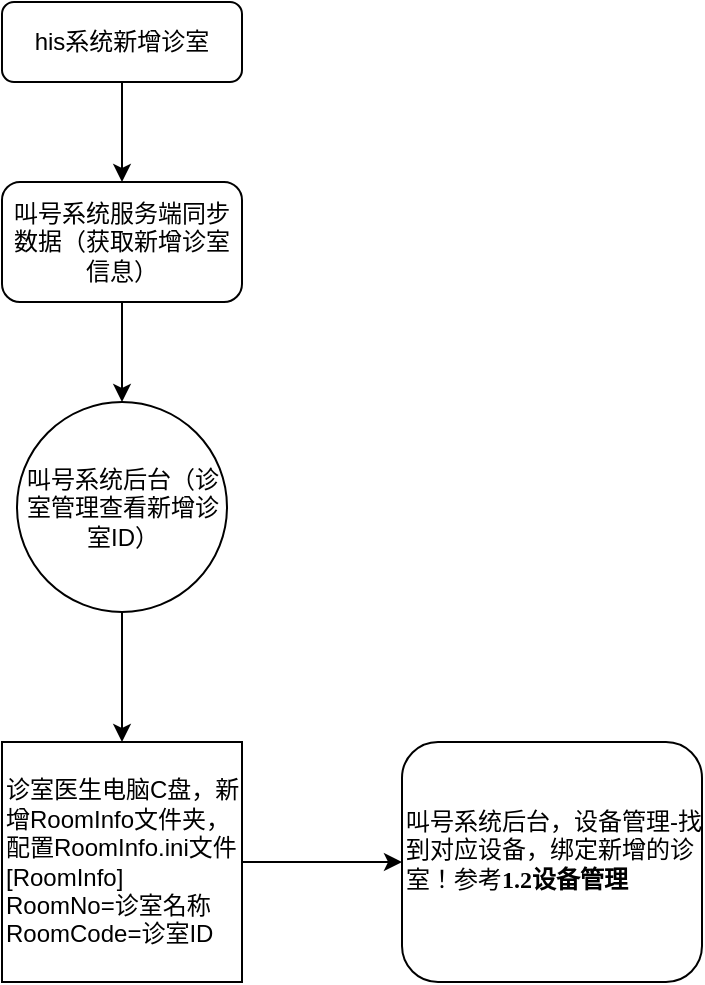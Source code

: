 <mxfile version="20.8.3" type="github">
  <diagram id="C5RBs43oDa-KdzZeNtuy" name="Page-1">
    <mxGraphModel dx="794" dy="484" grid="1" gridSize="10" guides="1" tooltips="1" connect="1" arrows="1" fold="1" page="1" pageScale="1" pageWidth="827" pageHeight="1169" math="0" shadow="0">
      <root>
        <mxCell id="WIyWlLk6GJQsqaUBKTNV-0" />
        <mxCell id="WIyWlLk6GJQsqaUBKTNV-1" parent="WIyWlLk6GJQsqaUBKTNV-0" />
        <mxCell id="WIyWlLk6GJQsqaUBKTNV-3" value="his系统新增诊室" style="rounded=1;whiteSpace=wrap;html=1;fontSize=12;glass=0;strokeWidth=1;shadow=0;" parent="WIyWlLk6GJQsqaUBKTNV-1" vertex="1">
          <mxGeometry x="250" y="30" width="120" height="40" as="geometry" />
        </mxCell>
        <mxCell id="QHJWZvKboaXbbR8jyPAq-1" value="" style="endArrow=classic;html=1;rounded=0;exitX=0.5;exitY=1;exitDx=0;exitDy=0;" parent="WIyWlLk6GJQsqaUBKTNV-1" source="WIyWlLk6GJQsqaUBKTNV-3" edge="1">
          <mxGeometry width="50" height="50" relative="1" as="geometry">
            <mxPoint x="380" y="200" as="sourcePoint" />
            <mxPoint x="310" y="120" as="targetPoint" />
          </mxGeometry>
        </mxCell>
        <mxCell id="QHJWZvKboaXbbR8jyPAq-2" value="叫号系统服务端同步数据（获取新增诊室信息）" style="rounded=1;whiteSpace=wrap;html=1;" parent="WIyWlLk6GJQsqaUBKTNV-1" vertex="1">
          <mxGeometry x="250" y="120" width="120" height="60" as="geometry" />
        </mxCell>
        <mxCell id="QHJWZvKboaXbbR8jyPAq-3" value="" style="endArrow=classic;html=1;rounded=0;exitX=0.5;exitY=1;exitDx=0;exitDy=0;" parent="WIyWlLk6GJQsqaUBKTNV-1" source="QHJWZvKboaXbbR8jyPAq-2" target="QHJWZvKboaXbbR8jyPAq-5" edge="1">
          <mxGeometry width="50" height="50" relative="1" as="geometry">
            <mxPoint x="380" y="280" as="sourcePoint" />
            <mxPoint x="310" y="270" as="targetPoint" />
          </mxGeometry>
        </mxCell>
        <mxCell id="QHJWZvKboaXbbR8jyPAq-5" value="叫号系统后台（诊室管理查看新增诊室ID）" style="ellipse;whiteSpace=wrap;html=1;aspect=fixed;" parent="WIyWlLk6GJQsqaUBKTNV-1" vertex="1">
          <mxGeometry x="257.5" y="230" width="105" height="105" as="geometry" />
        </mxCell>
        <mxCell id="QHJWZvKboaXbbR8jyPAq-6" value="诊室医生电脑C盘，新增RoomInfo文件夹，配置RoomInfo.ini文件&lt;br&gt;&lt;div&gt;[RoomInfo]&lt;/div&gt;&lt;div&gt;RoomNo=诊室名称&lt;/div&gt;&lt;div&gt;RoomCode=诊室ID&lt;/div&gt;" style="whiteSpace=wrap;html=1;aspect=fixed;align=left;" parent="WIyWlLk6GJQsqaUBKTNV-1" vertex="1">
          <mxGeometry x="250" y="400" width="120" height="120" as="geometry" />
        </mxCell>
        <mxCell id="QHJWZvKboaXbbR8jyPAq-8" value="" style="endArrow=classic;html=1;rounded=0;exitX=0.5;exitY=1;exitDx=0;exitDy=0;entryX=0.5;entryY=0;entryDx=0;entryDy=0;" parent="WIyWlLk6GJQsqaUBKTNV-1" source="QHJWZvKboaXbbR8jyPAq-5" target="QHJWZvKboaXbbR8jyPAq-6" edge="1">
          <mxGeometry width="50" height="50" relative="1" as="geometry">
            <mxPoint x="380" y="460" as="sourcePoint" />
            <mxPoint x="430" y="410" as="targetPoint" />
          </mxGeometry>
        </mxCell>
        <mxCell id="G7xzL4WtUiLj3GKghIwT-1" value="" style="endArrow=classic;html=1;rounded=0;exitX=1;exitY=0.5;exitDx=0;exitDy=0;" edge="1" parent="WIyWlLk6GJQsqaUBKTNV-1" source="QHJWZvKboaXbbR8jyPAq-6">
          <mxGeometry width="50" height="50" relative="1" as="geometry">
            <mxPoint x="380" y="550" as="sourcePoint" />
            <mxPoint x="450" y="460" as="targetPoint" />
            <Array as="points">
              <mxPoint x="450" y="460" />
            </Array>
          </mxGeometry>
        </mxCell>
        <mxCell id="G7xzL4WtUiLj3GKghIwT-2" value="叫号系统后台，设备管理-找到对应设备，绑定新增的诊室！参考&lt;b style=&quot;background-color: initial;&quot;&gt;&lt;span style=&quot;mso-spacerun:&#39;yes&#39;;font-family:黑体;mso-ascii-font-family:&#39;Arial Black&#39;;&lt;br/&gt;mso-hansi-font-family:&#39;Arial Black&#39;;mso-bidi-font-family:&#39;Times New Roman&#39;;mso-ansi-font-weight:bold;&lt;br/&gt;font-size:11.0pt;mso-font-kerning:1.0pt;&quot;&gt;&lt;font face=&quot;Arial Black&quot;&gt;1.2&lt;/font&gt;&lt;font face=&quot;黑体&quot;&gt;设备管理&lt;/font&gt;&lt;/span&gt;&lt;/b&gt;&lt;p class=&quot;15&quot;&gt;&lt;b&gt;&lt;span style=&quot;mso-spacerun:&#39;yes&#39;;font-family:黑体;mso-ascii-font-family:&#39;Arial Black&#39;;&lt;br/&gt;mso-hansi-font-family:&#39;Arial Black&#39;;mso-bidi-font-family:&#39;Times New Roman&#39;;mso-ansi-font-weight:bold;&lt;br/&gt;font-size:11.0pt;mso-font-kerning:1.0pt;&quot;&gt;&lt;/span&gt;&lt;/b&gt;&lt;/p&gt;" style="rounded=1;whiteSpace=wrap;html=1;align=left;" vertex="1" parent="WIyWlLk6GJQsqaUBKTNV-1">
          <mxGeometry x="450" y="400" width="150" height="120" as="geometry" />
        </mxCell>
      </root>
    </mxGraphModel>
  </diagram>
</mxfile>
